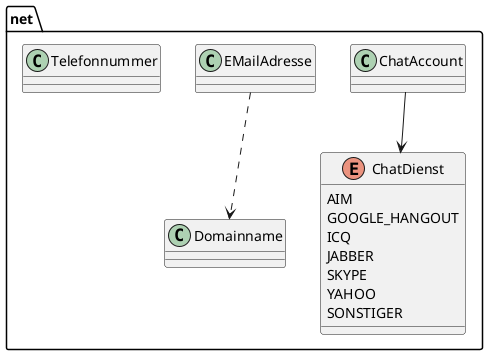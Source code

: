 @startuml

package "net" {

    class ChatAccount
    class Domainname
    class EMailAdresse
    class Telefonnummer

    enum ChatDienst {
        AIM
        GOOGLE_HANGOUT
        ICQ
        JABBER
        SKYPE
        YAHOO
        SONSTIGER
    }

    EMailAdresse ..> Domainname
    ChatAccount --> ChatDienst

}

@enduml
